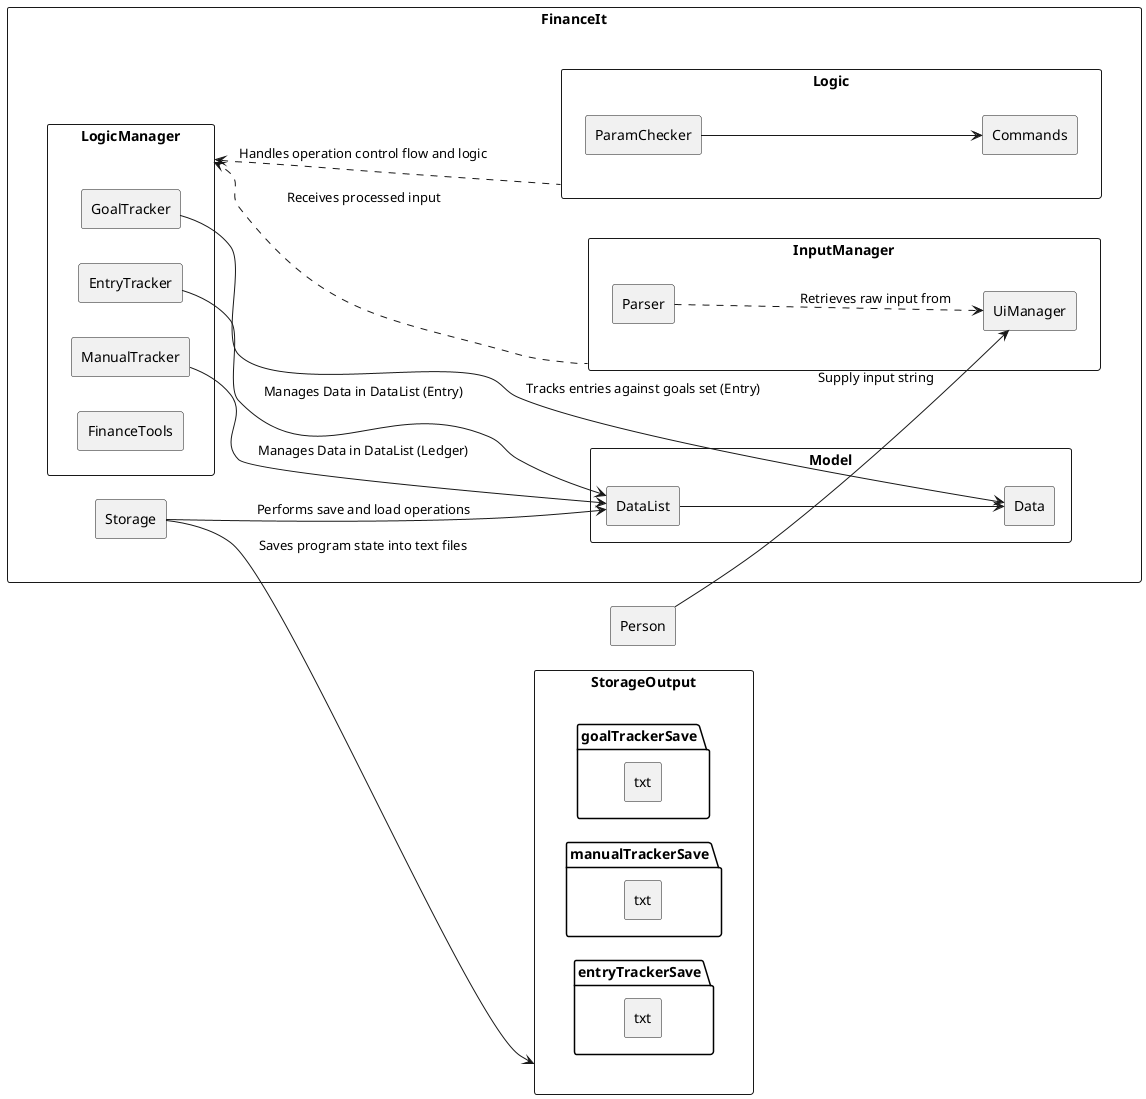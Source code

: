@startuml
hide circle
skinparam classAttributeIconSize 0
skinparam BoxPadding 50
skinparam shadowing false
left to right direction


skinparam package<<Layout>> {
  borderColor Transparent
  backgroundColor Transparent
  fontColor Transparent
  stereotypeFontColor Transparent
}

rectangle StorageOutput {
    rectangle goalTrackerSave.txt {
    }
    rectangle manualTrackerSave.txt {
    }
    rectangle entryTrackerSave.txt {
    }

}


rectangle FinanceIt {

    rectangle InputManager {
        rectangle Parser {
        }
        rectangle UiManager {
        }
    }

    rectangle LogicManager {
        rectangle ManualTracker {
        }
        rectangle GoalTracker {
        }
        rectangle EntryTracker {
        }
        rectangle FinanceTools {
        }
    }

    rectangle Storage {
    }

    rectangle Logic {
        rectangle Commands {
        }

        rectangle ParamChecker {
        }
        ParamChecker --> Commands
    }

    rectangle Model {
        rectangle DataList {
        }

        rectangle Data {
        }
    }

    Storage --> DataList : Performs save and load operations
    DataList --> Data
    ManualTracker --> DataList : Manages Data in DataList (Ledger)
    EntryTracker --> DataList : Manages Data in DataList (Entry)
    GoalTracker --> Data : Tracks entries against goals set (Entry)
    LogicManager <.. InputManager : Receives processed input
    Parser ..> UiManager : Retrieves raw input from
    LogicManager <.. Logic : Handles operation control flow and logic
    Storage --> StorageOutput : Saves program state into text files

}
rectangle Person {
}

Person --> UiManager : Supply input string
FinanceIt -[hidden]right Person

/'
rectangle Model {
    class Entry {
    }
}

rectangle InputManager {
}



rectangle LogicManager {
    class ManualTracker {
        ~ {static} handleCreateLedger() : State
        ~ {static} handleOpenLedger() : State
        ~ {static} handleDeleteLedger() : State
    }

    class EntryTracker {
        ~ {static} handleCreateEntry() : State
        ~ {static} handleEditEntry() : State
        ~ {static} handleDeleteEntry() : State
    }

    class GoalTracker {
    }

    class FinanceTools{
    }

    EntryTracker --> Model : stores entries with >
    ManualTracker --> Model : stores ledgers with >
}

ManualTracker --> InputManager : Handles input <
EntryTracker --> InputManager : Handles input <

GoalTracker --> Entry : Tracks against \n input goal >
GoalTracker ..> EntryTracker : Displays goal progress >


Handler -[hidden]- Model
'/
@enduml